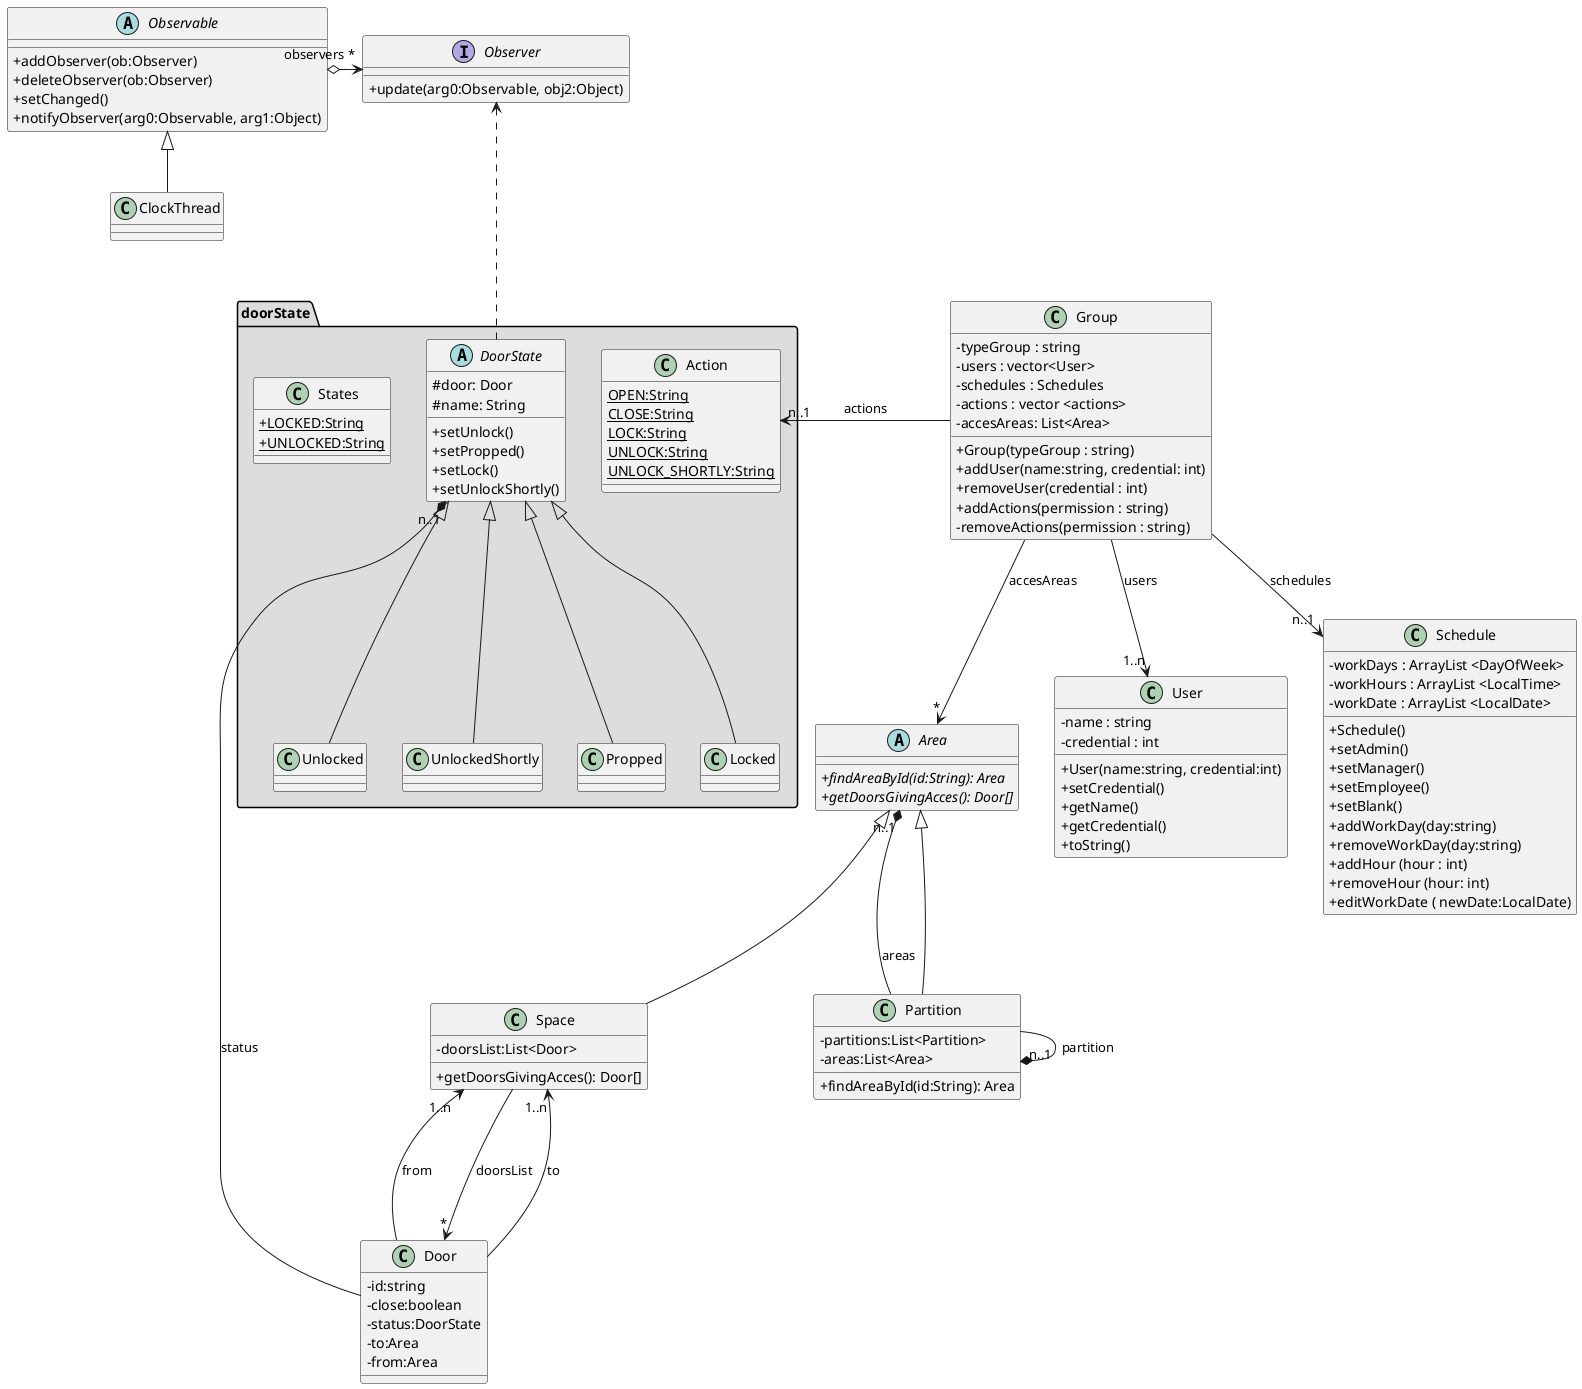 @startuml
skinparam classAttributeIconSize 0
' this is to use the standard notation for public, protected, private

class User {
- name : string
- credential : int
+ User(name:string, credential:int)
+ setCredential()
+ getName()
+ getCredential()
+ toString()
}



class Group{
    - typeGroup : string
    - users : vector<User>
    - schedules : Schedules
    - actions : vector <actions>
    - accesAreas: List<Area>


   + Group(typeGroup : string)
   + addUser(name:string, credential: int)
   + removeUser(credential : int)
   + addActions(permission : string)
   - removeActions(permission : string)

}


class Schedule{
    - workDays : ArrayList <DayOfWeek>
    - workHours : ArrayList <LocalTime>
    - workDate : ArrayList <LocalDate>

    + Schedule()
    + setAdmin()
    + setManager()
    + setEmployee()
    + setBlank()
    + addWorkDay(day:string)
    + removeWorkDay(day:string)
    + addHour (hour : int)
    + removeHour (hour: int)
    + editWorkDate ( newDate:LocalDate)

}


class Door{
    -id:string
    -close:boolean
    -status:DoorState
    -to:Area
    -from:Area
}

namespace doorState #DDDDDD{
    class States{
       +{static}LOCKED:String
       +{static}UNLOCKED:String
    }

    class Action{
        {static}OPEN:String
        {static}CLOSE:String
        {static}LOCK:String
        {static}UNLOCK:String
        {static}UNLOCK_SHORTLY:String
    }

    abstract DoorState{
        #door: Door
        #name: String
        +setUnlock()
        +setPropped()
        +setLock()
        +setUnlockShortly()
    }

    class Unlocked extends DoorState{

    }

    class UnlockedShortly extends DoorState{

    }

    class Propped extends DoorState{

    }

    class Locked extends DoorState{

    }
}


abstract Area{
    {abstract}+findAreaById(id:String): Area
    {abstract}+getDoorsGivingAcces(): Door[]
}

class Partition extends Area{
    -partitions:List<Partition>
    -areas:List<Area>

    +findAreaById(id:String): Area
}

 class Space Extends Area{
    -doorsList:List<Door>

    +getDoorsGivingAcces(): Door[]
}


abstract Observable{
    +addObserver(ob:Observer)
    +deleteObserver(ob:Observer)
    +setChanged()
    +notifyObserver(arg0:Observable, arg1:Object)
}

interface Observer{
    +update(arg0:Observable, obj2:Object)
}


class ClockThread extends Observable{

}

Group -left-> "n..1" Action : actions
Group -down-> "n..1" Schedule : schedules
Group -down-> "1..n"  User: users


Door --up->"1..n" Space: to
Door --up->"1..n" Space: from
Door -right-*"n..1" DoorState : status

Partition --right*"n..1" Partition : partition
Partition --down*"n..1" Area: areas

Space --down->"*" Door:doorsList

Group -->"*" Area: accesAreas

Observable o-right-> "observers *" Observer

DoorState ..Up.> Observer
@enduml